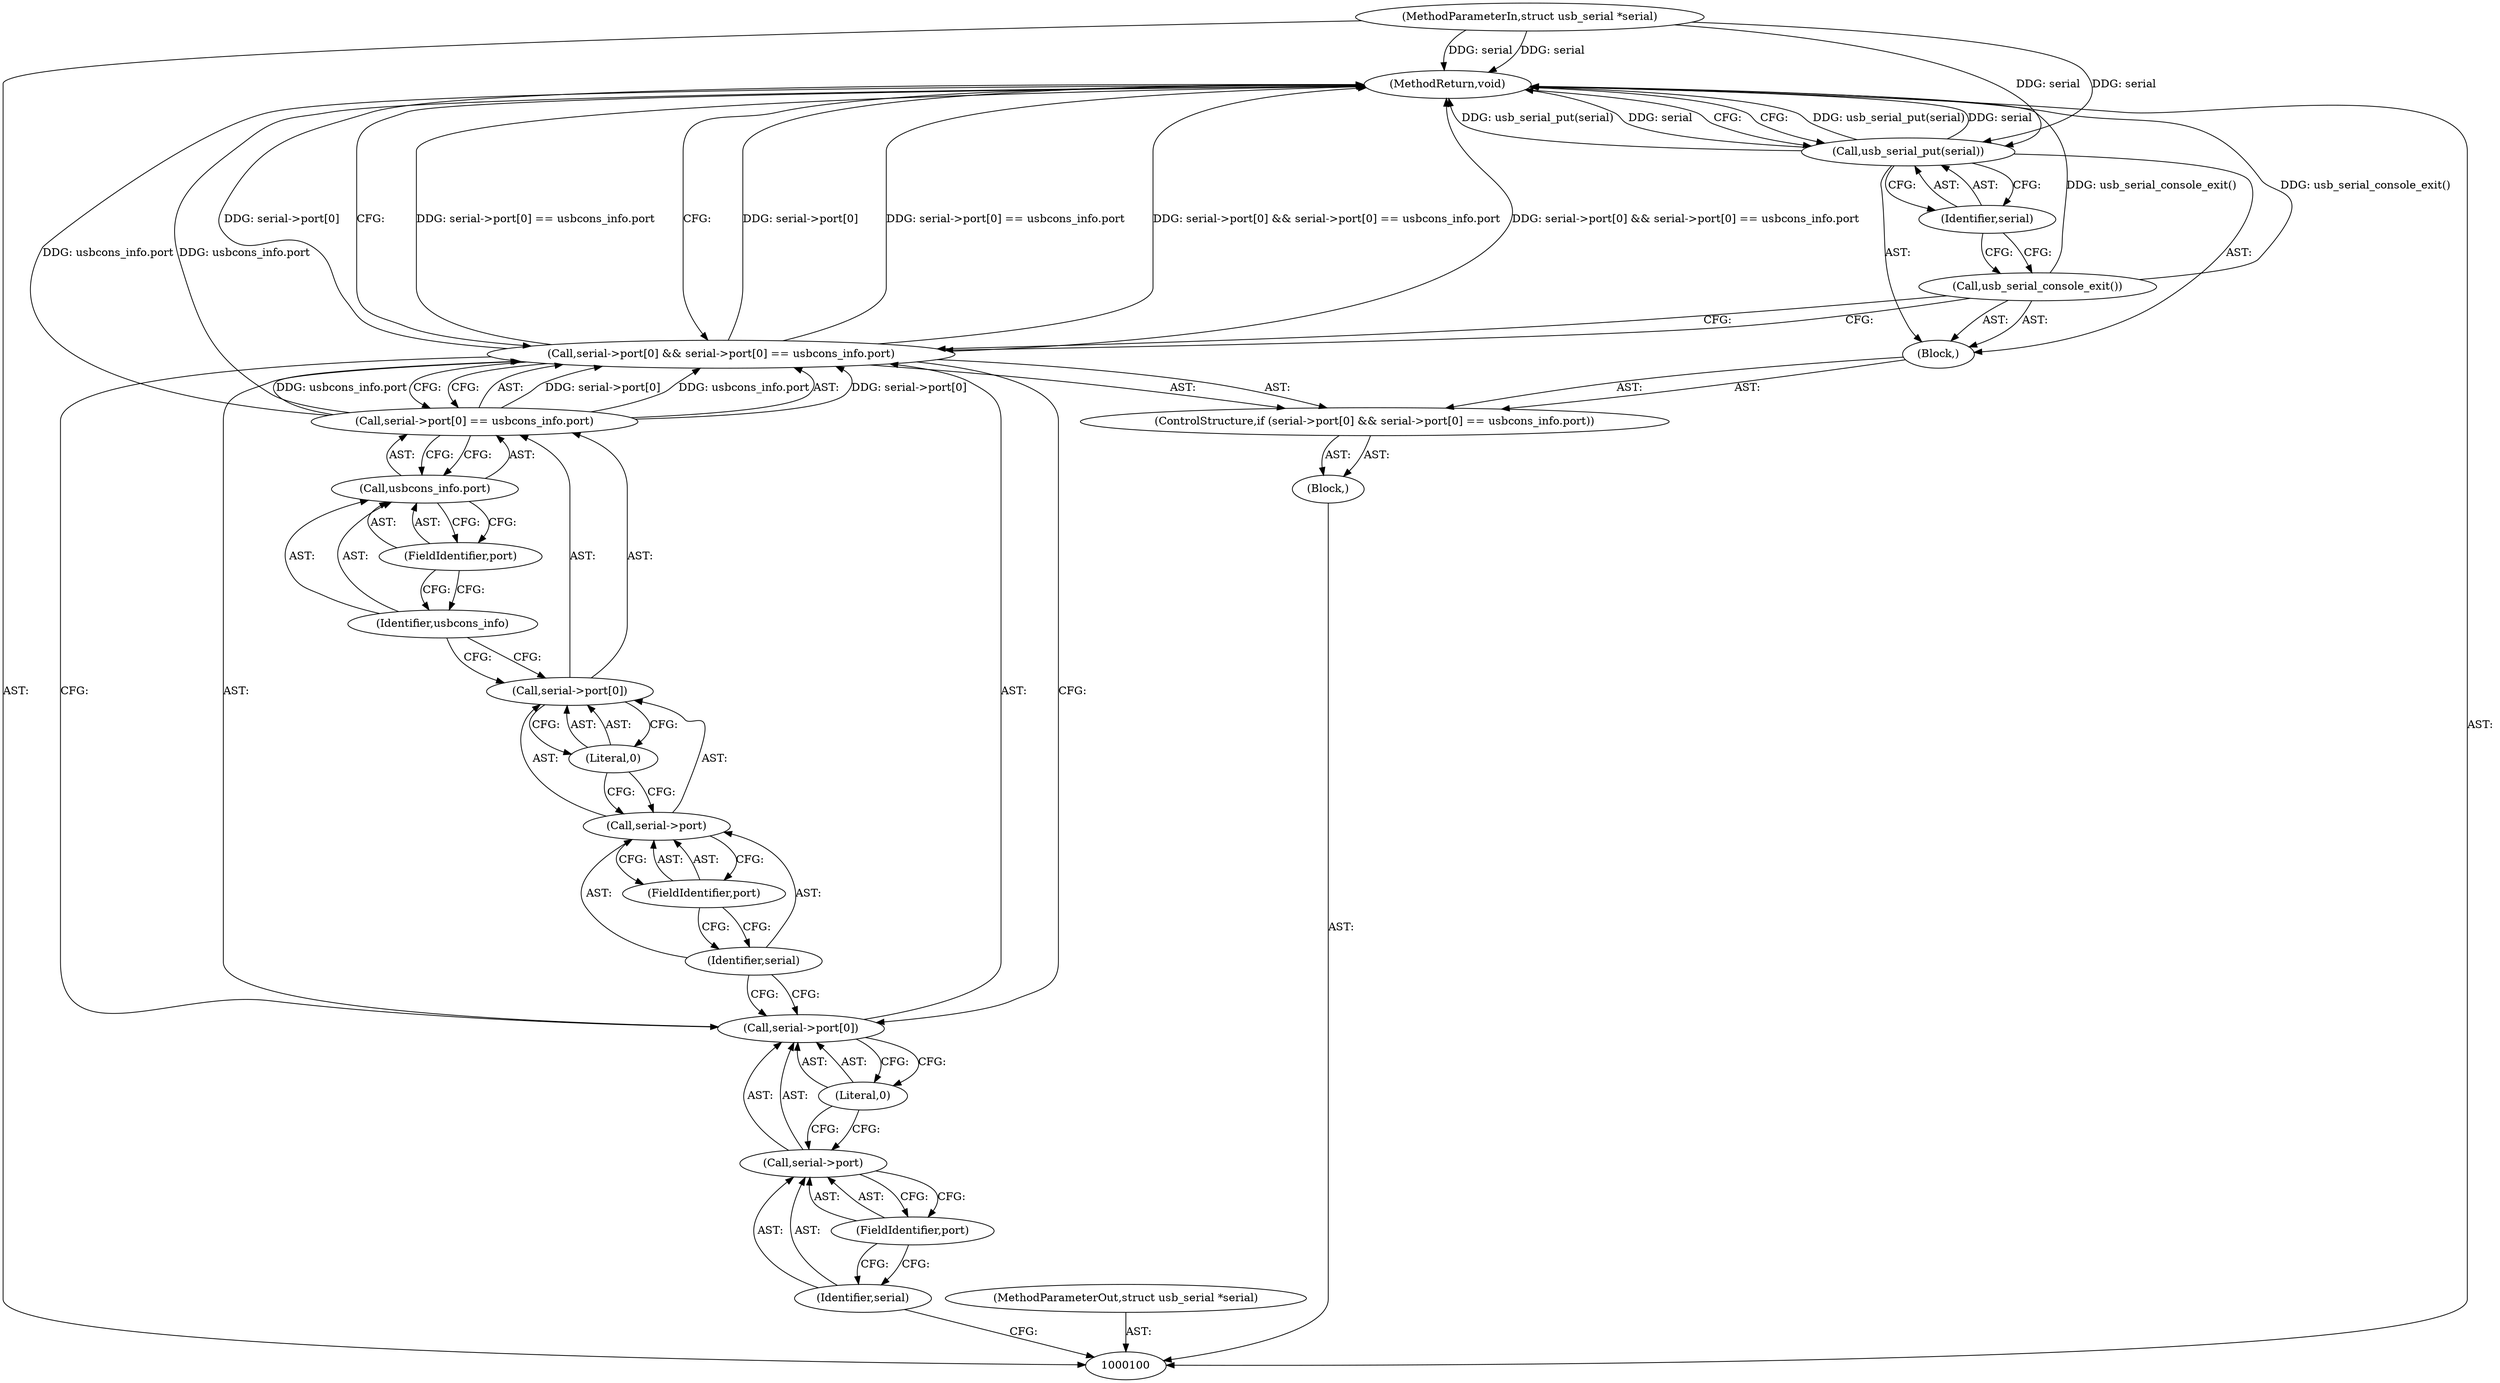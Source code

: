 digraph "0_linux_bd998c2e0df0469707503023d50d46cf0b10c787" {
"1000123" [label="(MethodReturn,void)"];
"1000101" [label="(MethodParameterIn,struct usb_serial *serial)"];
"1000161" [label="(MethodParameterOut,struct usb_serial *serial)"];
"1000102" [label="(Block,)"];
"1000103" [label="(ControlStructure,if (serial->port[0] && serial->port[0] == usbcons_info.port))"];
"1000108" [label="(FieldIdentifier,port)"];
"1000109" [label="(Literal,0)"];
"1000110" [label="(Call,serial->port[0] == usbcons_info.port)"];
"1000111" [label="(Call,serial->port[0])"];
"1000112" [label="(Call,serial->port)"];
"1000113" [label="(Identifier,serial)"];
"1000114" [label="(FieldIdentifier,port)"];
"1000115" [label="(Literal,0)"];
"1000116" [label="(Call,usbcons_info.port)"];
"1000117" [label="(Identifier,usbcons_info)"];
"1000104" [label="(Call,serial->port[0] && serial->port[0] == usbcons_info.port)"];
"1000105" [label="(Call,serial->port[0])"];
"1000106" [label="(Call,serial->port)"];
"1000107" [label="(Identifier,serial)"];
"1000118" [label="(FieldIdentifier,port)"];
"1000119" [label="(Block,)"];
"1000120" [label="(Call,usb_serial_console_exit())"];
"1000122" [label="(Identifier,serial)"];
"1000121" [label="(Call,usb_serial_put(serial))"];
"1000123" -> "1000100"  [label="AST: "];
"1000123" -> "1000121"  [label="CFG: "];
"1000123" -> "1000104"  [label="CFG: "];
"1000104" -> "1000123"  [label="DDG: serial->port[0] && serial->port[0] == usbcons_info.port"];
"1000104" -> "1000123"  [label="DDG: serial->port[0]"];
"1000104" -> "1000123"  [label="DDG: serial->port[0] == usbcons_info.port"];
"1000121" -> "1000123"  [label="DDG: usb_serial_put(serial)"];
"1000121" -> "1000123"  [label="DDG: serial"];
"1000110" -> "1000123"  [label="DDG: usbcons_info.port"];
"1000101" -> "1000123"  [label="DDG: serial"];
"1000120" -> "1000123"  [label="DDG: usb_serial_console_exit()"];
"1000101" -> "1000100"  [label="AST: "];
"1000101" -> "1000123"  [label="DDG: serial"];
"1000101" -> "1000121"  [label="DDG: serial"];
"1000161" -> "1000100"  [label="AST: "];
"1000102" -> "1000100"  [label="AST: "];
"1000103" -> "1000102"  [label="AST: "];
"1000103" -> "1000102"  [label="AST: "];
"1000104" -> "1000103"  [label="AST: "];
"1000119" -> "1000103"  [label="AST: "];
"1000108" -> "1000106"  [label="AST: "];
"1000108" -> "1000107"  [label="CFG: "];
"1000106" -> "1000108"  [label="CFG: "];
"1000109" -> "1000105"  [label="AST: "];
"1000109" -> "1000106"  [label="CFG: "];
"1000105" -> "1000109"  [label="CFG: "];
"1000110" -> "1000104"  [label="AST: "];
"1000110" -> "1000116"  [label="CFG: "];
"1000111" -> "1000110"  [label="AST: "];
"1000116" -> "1000110"  [label="AST: "];
"1000104" -> "1000110"  [label="CFG: "];
"1000110" -> "1000123"  [label="DDG: usbcons_info.port"];
"1000110" -> "1000104"  [label="DDG: serial->port[0]"];
"1000110" -> "1000104"  [label="DDG: usbcons_info.port"];
"1000111" -> "1000110"  [label="AST: "];
"1000111" -> "1000115"  [label="CFG: "];
"1000112" -> "1000111"  [label="AST: "];
"1000115" -> "1000111"  [label="AST: "];
"1000117" -> "1000111"  [label="CFG: "];
"1000112" -> "1000111"  [label="AST: "];
"1000112" -> "1000114"  [label="CFG: "];
"1000113" -> "1000112"  [label="AST: "];
"1000114" -> "1000112"  [label="AST: "];
"1000115" -> "1000112"  [label="CFG: "];
"1000113" -> "1000112"  [label="AST: "];
"1000113" -> "1000105"  [label="CFG: "];
"1000114" -> "1000113"  [label="CFG: "];
"1000114" -> "1000112"  [label="AST: "];
"1000114" -> "1000113"  [label="CFG: "];
"1000112" -> "1000114"  [label="CFG: "];
"1000115" -> "1000111"  [label="AST: "];
"1000115" -> "1000112"  [label="CFG: "];
"1000111" -> "1000115"  [label="CFG: "];
"1000116" -> "1000110"  [label="AST: "];
"1000116" -> "1000118"  [label="CFG: "];
"1000117" -> "1000116"  [label="AST: "];
"1000118" -> "1000116"  [label="AST: "];
"1000110" -> "1000116"  [label="CFG: "];
"1000117" -> "1000116"  [label="AST: "];
"1000117" -> "1000111"  [label="CFG: "];
"1000118" -> "1000117"  [label="CFG: "];
"1000104" -> "1000103"  [label="AST: "];
"1000104" -> "1000105"  [label="CFG: "];
"1000104" -> "1000110"  [label="CFG: "];
"1000105" -> "1000104"  [label="AST: "];
"1000110" -> "1000104"  [label="AST: "];
"1000120" -> "1000104"  [label="CFG: "];
"1000123" -> "1000104"  [label="CFG: "];
"1000104" -> "1000123"  [label="DDG: serial->port[0] && serial->port[0] == usbcons_info.port"];
"1000104" -> "1000123"  [label="DDG: serial->port[0]"];
"1000104" -> "1000123"  [label="DDG: serial->port[0] == usbcons_info.port"];
"1000110" -> "1000104"  [label="DDG: serial->port[0]"];
"1000110" -> "1000104"  [label="DDG: usbcons_info.port"];
"1000105" -> "1000104"  [label="AST: "];
"1000105" -> "1000109"  [label="CFG: "];
"1000106" -> "1000105"  [label="AST: "];
"1000109" -> "1000105"  [label="AST: "];
"1000113" -> "1000105"  [label="CFG: "];
"1000104" -> "1000105"  [label="CFG: "];
"1000106" -> "1000105"  [label="AST: "];
"1000106" -> "1000108"  [label="CFG: "];
"1000107" -> "1000106"  [label="AST: "];
"1000108" -> "1000106"  [label="AST: "];
"1000109" -> "1000106"  [label="CFG: "];
"1000107" -> "1000106"  [label="AST: "];
"1000107" -> "1000100"  [label="CFG: "];
"1000108" -> "1000107"  [label="CFG: "];
"1000118" -> "1000116"  [label="AST: "];
"1000118" -> "1000117"  [label="CFG: "];
"1000116" -> "1000118"  [label="CFG: "];
"1000119" -> "1000103"  [label="AST: "];
"1000120" -> "1000119"  [label="AST: "];
"1000121" -> "1000119"  [label="AST: "];
"1000120" -> "1000119"  [label="AST: "];
"1000120" -> "1000104"  [label="CFG: "];
"1000122" -> "1000120"  [label="CFG: "];
"1000120" -> "1000123"  [label="DDG: usb_serial_console_exit()"];
"1000122" -> "1000121"  [label="AST: "];
"1000122" -> "1000120"  [label="CFG: "];
"1000121" -> "1000122"  [label="CFG: "];
"1000121" -> "1000119"  [label="AST: "];
"1000121" -> "1000122"  [label="CFG: "];
"1000122" -> "1000121"  [label="AST: "];
"1000123" -> "1000121"  [label="CFG: "];
"1000121" -> "1000123"  [label="DDG: usb_serial_put(serial)"];
"1000121" -> "1000123"  [label="DDG: serial"];
"1000101" -> "1000121"  [label="DDG: serial"];
}
